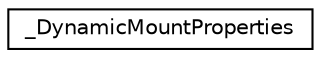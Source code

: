 digraph "Graphical Class Hierarchy"
{
 // LATEX_PDF_SIZE
  edge [fontname="Helvetica",fontsize="10",labelfontname="Helvetica",labelfontsize="10"];
  node [fontname="Helvetica",fontsize="10",shape=record];
  rankdir="LR";
  Node0 [label="_DynamicMountProperties",height=0.2,width=0.4,color="black", fillcolor="white", style="filled",URL="$struct__DynamicMountProperties.html",tooltip="DynamicMountProperties struct used for Storage plugin."];
}
